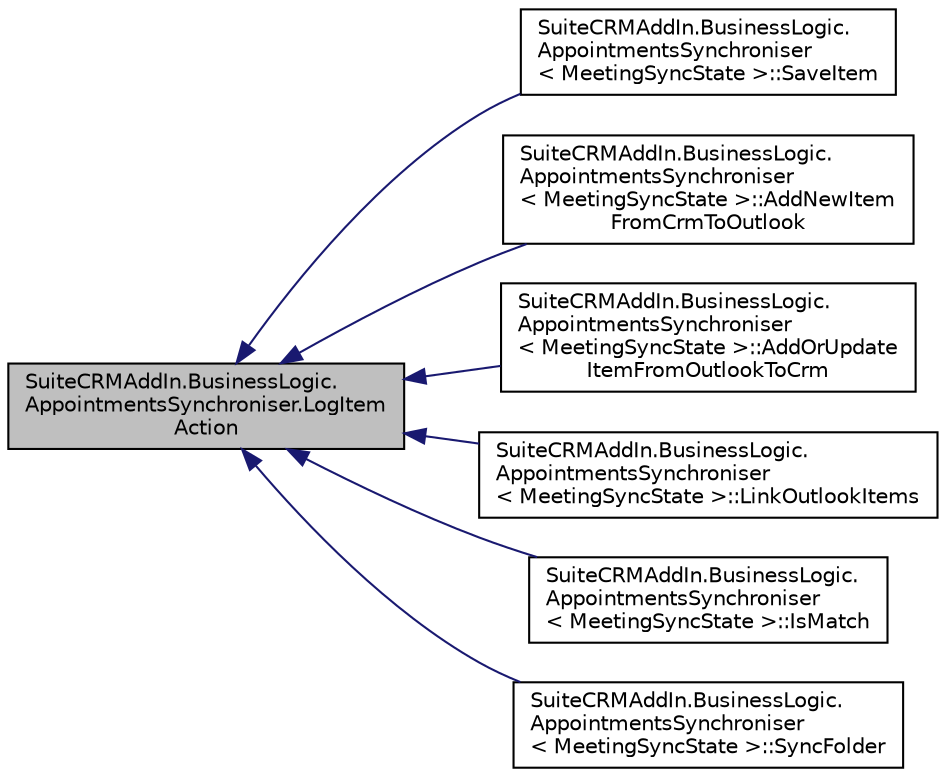 digraph "SuiteCRMAddIn.BusinessLogic.AppointmentsSynchroniser.LogItemAction"
{
  edge [fontname="Helvetica",fontsize="10",labelfontname="Helvetica",labelfontsize="10"];
  node [fontname="Helvetica",fontsize="10",shape=record];
  rankdir="LR";
  Node40 [label="SuiteCRMAddIn.BusinessLogic.\lAppointmentsSynchroniser.LogItem\lAction",height=0.2,width=0.4,color="black", fillcolor="grey75", style="filled", fontcolor="black"];
  Node40 -> Node41 [dir="back",color="midnightblue",fontsize="10",style="solid",fontname="Helvetica"];
  Node41 [label="SuiteCRMAddIn.BusinessLogic.\lAppointmentsSynchroniser\l\< MeetingSyncState \>::SaveItem",height=0.2,width=0.4,color="black", fillcolor="white", style="filled",URL="$class_suite_c_r_m_add_in_1_1_business_logic_1_1_appointments_synchroniser.html#acb95f592eeff38a8fa7d446d965d9219"];
  Node40 -> Node42 [dir="back",color="midnightblue",fontsize="10",style="solid",fontname="Helvetica"];
  Node42 [label="SuiteCRMAddIn.BusinessLogic.\lAppointmentsSynchroniser\l\< MeetingSyncState \>::AddNewItem\lFromCrmToOutlook",height=0.2,width=0.4,color="black", fillcolor="white", style="filled",URL="$class_suite_c_r_m_add_in_1_1_business_logic_1_1_appointments_synchroniser.html#a9a528551c09322b1ebb13cfe7f1e5b54",tooltip="Add an item existing in CRM but not found in Outlook to Outlook. "];
  Node40 -> Node43 [dir="back",color="midnightblue",fontsize="10",style="solid",fontname="Helvetica"];
  Node43 [label="SuiteCRMAddIn.BusinessLogic.\lAppointmentsSynchroniser\l\< MeetingSyncState \>::AddOrUpdate\lItemFromOutlookToCrm",height=0.2,width=0.4,color="black", fillcolor="white", style="filled",URL="$class_suite_c_r_m_add_in_1_1_business_logic_1_1_appointments_synchroniser.html#aa990e13a654a72d865babd6be6eba8b2",tooltip="Add the item implied by this SyncState, which may not exist in CRM, to CRM. "];
  Node40 -> Node44 [dir="back",color="midnightblue",fontsize="10",style="solid",fontname="Helvetica"];
  Node44 [label="SuiteCRMAddIn.BusinessLogic.\lAppointmentsSynchroniser\l\< MeetingSyncState \>::LinkOutlookItems",height=0.2,width=0.4,color="black", fillcolor="white", style="filled",URL="$class_suite_c_r_m_add_in_1_1_business_logic_1_1_appointments_synchroniser.html#a2e75f81e4fc59565bcfba96ea391b8c8",tooltip="Get all items in this appointments folder. Should be called just once (per folder?) when the add-in starts up; initialises the SyncState list. "];
  Node40 -> Node45 [dir="back",color="midnightblue",fontsize="10",style="solid",fontname="Helvetica"];
  Node45 [label="SuiteCRMAddIn.BusinessLogic.\lAppointmentsSynchroniser\l\< MeetingSyncState \>::IsMatch",height=0.2,width=0.4,color="black", fillcolor="white", style="filled",URL="$class_suite_c_r_m_add_in_1_1_business_logic_1_1_appointments_synchroniser.html#a5f0a46a834e3d2ca854dcc42265ce4ee"];
  Node40 -> Node46 [dir="back",color="midnightblue",fontsize="10",style="solid",fontname="Helvetica"];
  Node46 [label="SuiteCRMAddIn.BusinessLogic.\lAppointmentsSynchroniser\l\< MeetingSyncState \>::SyncFolder",height=0.2,width=0.4,color="black", fillcolor="white", style="filled",URL="$class_suite_c_r_m_add_in_1_1_business_logic_1_1_appointments_synchroniser.html#af2a70be2510b7075ead376292e280649",tooltip="Synchronise items in the specified folder with the specified SuiteCRM module. "];
}
